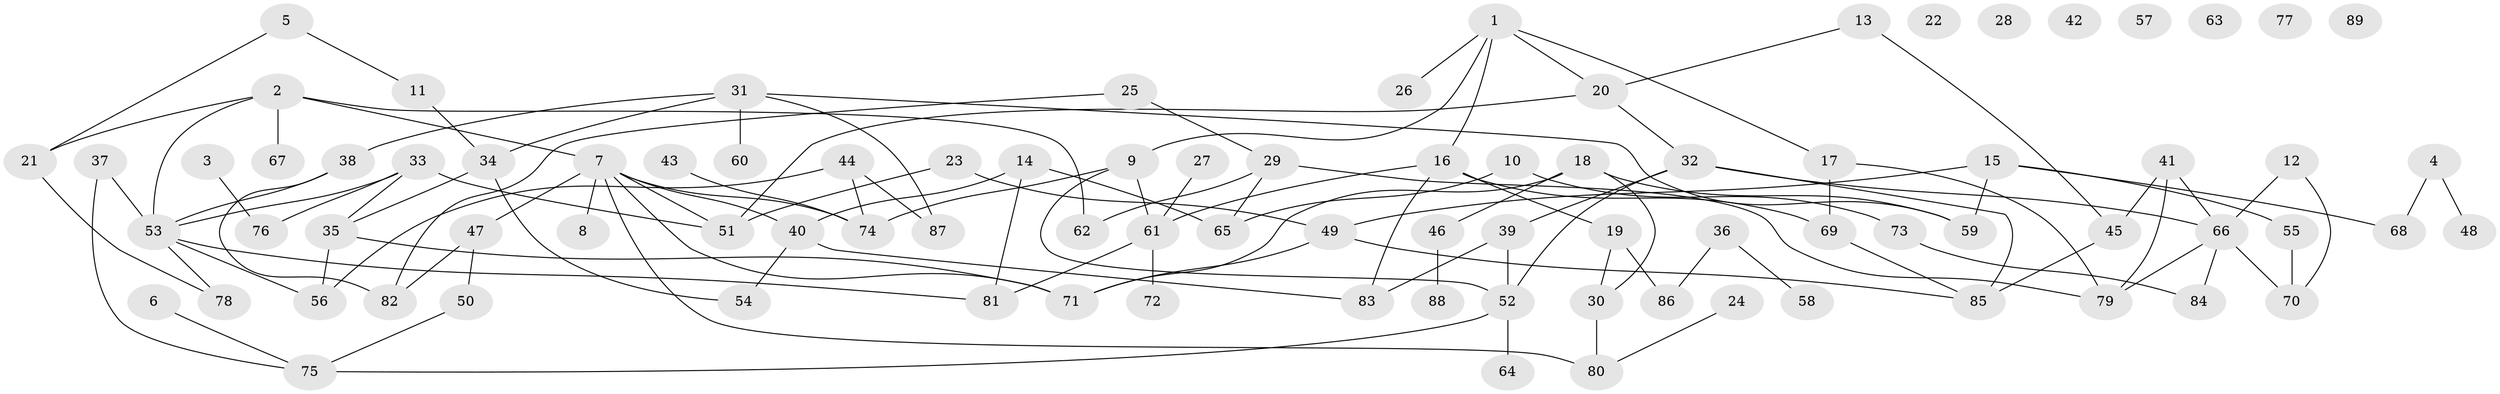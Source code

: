 // coarse degree distribution, {4: 0.22033898305084745, 5: 0.1016949152542373, 1: 0.1694915254237288, 2: 0.13559322033898305, 7: 0.03389830508474576, 3: 0.15254237288135594, 0: 0.11864406779661017, 6: 0.05084745762711865, 9: 0.01694915254237288}
// Generated by graph-tools (version 1.1) at 2025/41/03/06/25 10:41:19]
// undirected, 89 vertices, 119 edges
graph export_dot {
graph [start="1"]
  node [color=gray90,style=filled];
  1;
  2;
  3;
  4;
  5;
  6;
  7;
  8;
  9;
  10;
  11;
  12;
  13;
  14;
  15;
  16;
  17;
  18;
  19;
  20;
  21;
  22;
  23;
  24;
  25;
  26;
  27;
  28;
  29;
  30;
  31;
  32;
  33;
  34;
  35;
  36;
  37;
  38;
  39;
  40;
  41;
  42;
  43;
  44;
  45;
  46;
  47;
  48;
  49;
  50;
  51;
  52;
  53;
  54;
  55;
  56;
  57;
  58;
  59;
  60;
  61;
  62;
  63;
  64;
  65;
  66;
  67;
  68;
  69;
  70;
  71;
  72;
  73;
  74;
  75;
  76;
  77;
  78;
  79;
  80;
  81;
  82;
  83;
  84;
  85;
  86;
  87;
  88;
  89;
  1 -- 9;
  1 -- 16;
  1 -- 17;
  1 -- 20;
  1 -- 26;
  2 -- 7;
  2 -- 21;
  2 -- 53;
  2 -- 62;
  2 -- 67;
  3 -- 76;
  4 -- 48;
  4 -- 68;
  5 -- 11;
  5 -- 21;
  6 -- 75;
  7 -- 8;
  7 -- 40;
  7 -- 47;
  7 -- 51;
  7 -- 71;
  7 -- 74;
  7 -- 80;
  9 -- 52;
  9 -- 61;
  9 -- 74;
  10 -- 65;
  10 -- 73;
  11 -- 34;
  12 -- 66;
  12 -- 70;
  13 -- 20;
  13 -- 45;
  14 -- 40;
  14 -- 65;
  14 -- 81;
  15 -- 49;
  15 -- 55;
  15 -- 59;
  15 -- 68;
  16 -- 19;
  16 -- 61;
  16 -- 69;
  16 -- 83;
  17 -- 69;
  17 -- 79;
  18 -- 30;
  18 -- 46;
  18 -- 59;
  18 -- 71;
  19 -- 30;
  19 -- 86;
  20 -- 32;
  20 -- 51;
  21 -- 78;
  23 -- 49;
  23 -- 51;
  24 -- 80;
  25 -- 29;
  25 -- 82;
  27 -- 61;
  29 -- 62;
  29 -- 65;
  29 -- 79;
  30 -- 80;
  31 -- 34;
  31 -- 38;
  31 -- 59;
  31 -- 60;
  31 -- 87;
  32 -- 39;
  32 -- 52;
  32 -- 66;
  32 -- 85;
  33 -- 35;
  33 -- 51;
  33 -- 53;
  33 -- 76;
  34 -- 35;
  34 -- 54;
  35 -- 56;
  35 -- 71;
  36 -- 58;
  36 -- 86;
  37 -- 53;
  37 -- 75;
  38 -- 53;
  38 -- 82;
  39 -- 52;
  39 -- 83;
  40 -- 54;
  40 -- 83;
  41 -- 45;
  41 -- 66;
  41 -- 79;
  43 -- 74;
  44 -- 56;
  44 -- 74;
  44 -- 87;
  45 -- 85;
  46 -- 88;
  47 -- 50;
  47 -- 82;
  49 -- 71;
  49 -- 85;
  50 -- 75;
  52 -- 64;
  52 -- 75;
  53 -- 56;
  53 -- 78;
  53 -- 81;
  55 -- 70;
  61 -- 72;
  61 -- 81;
  66 -- 70;
  66 -- 79;
  66 -- 84;
  69 -- 85;
  73 -- 84;
}
